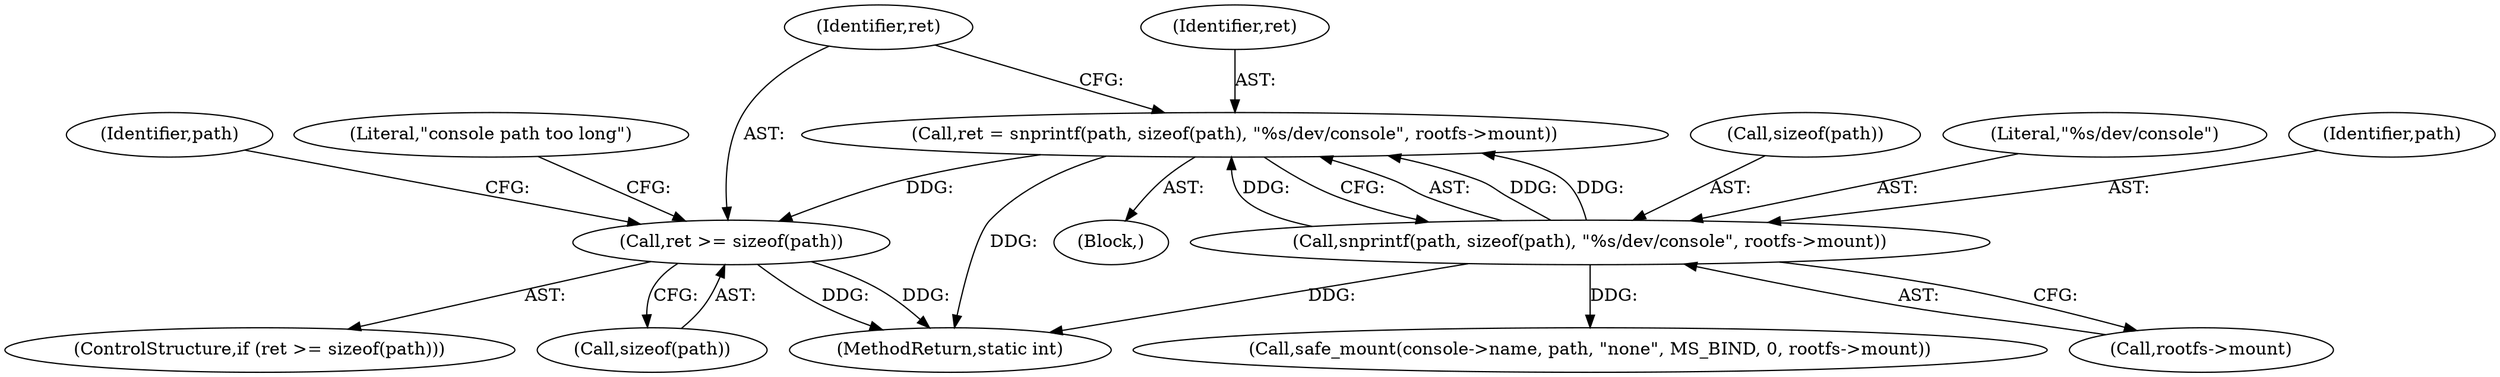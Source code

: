 digraph "0_lxc_592fd47a6245508b79fe6ac819fe6d3b2c1289be_10@API" {
"1000107" [label="(Call,ret = snprintf(path, sizeof(path), \"%s/dev/console\", rootfs->mount))"];
"1000109" [label="(Call,snprintf(path, sizeof(path), \"%s/dev/console\", rootfs->mount))"];
"1000118" [label="(Call,ret >= sizeof(path))"];
"1000109" [label="(Call,snprintf(path, sizeof(path), \"%s/dev/console\", rootfs->mount))"];
"1000118" [label="(Call,ret >= sizeof(path))"];
"1000108" [label="(Identifier,ret)"];
"1000114" [label="(Call,rootfs->mount)"];
"1000182" [label="(Call,safe_mount(console->name, path, \"none\", MS_BIND, 0, rootfs->mount))"];
"1000111" [label="(Call,sizeof(path))"];
"1000113" [label="(Literal,\"%s/dev/console\")"];
"1000117" [label="(ControlStructure,if (ret >= sizeof(path)))"];
"1000110" [label="(Identifier,path)"];
"1000103" [label="(Block,)"];
"1000130" [label="(Identifier,path)"];
"1000124" [label="(Literal,\"console path too long\")"];
"1000119" [label="(Identifier,ret)"];
"1000120" [label="(Call,sizeof(path))"];
"1000207" [label="(MethodReturn,static int)"];
"1000107" [label="(Call,ret = snprintf(path, sizeof(path), \"%s/dev/console\", rootfs->mount))"];
"1000107" -> "1000103"  [label="AST: "];
"1000107" -> "1000109"  [label="CFG: "];
"1000108" -> "1000107"  [label="AST: "];
"1000109" -> "1000107"  [label="AST: "];
"1000119" -> "1000107"  [label="CFG: "];
"1000107" -> "1000207"  [label="DDG: "];
"1000109" -> "1000107"  [label="DDG: "];
"1000109" -> "1000107"  [label="DDG: "];
"1000109" -> "1000107"  [label="DDG: "];
"1000107" -> "1000118"  [label="DDG: "];
"1000109" -> "1000114"  [label="CFG: "];
"1000110" -> "1000109"  [label="AST: "];
"1000111" -> "1000109"  [label="AST: "];
"1000113" -> "1000109"  [label="AST: "];
"1000114" -> "1000109"  [label="AST: "];
"1000109" -> "1000207"  [label="DDG: "];
"1000109" -> "1000182"  [label="DDG: "];
"1000118" -> "1000117"  [label="AST: "];
"1000118" -> "1000120"  [label="CFG: "];
"1000119" -> "1000118"  [label="AST: "];
"1000120" -> "1000118"  [label="AST: "];
"1000124" -> "1000118"  [label="CFG: "];
"1000130" -> "1000118"  [label="CFG: "];
"1000118" -> "1000207"  [label="DDG: "];
"1000118" -> "1000207"  [label="DDG: "];
}
